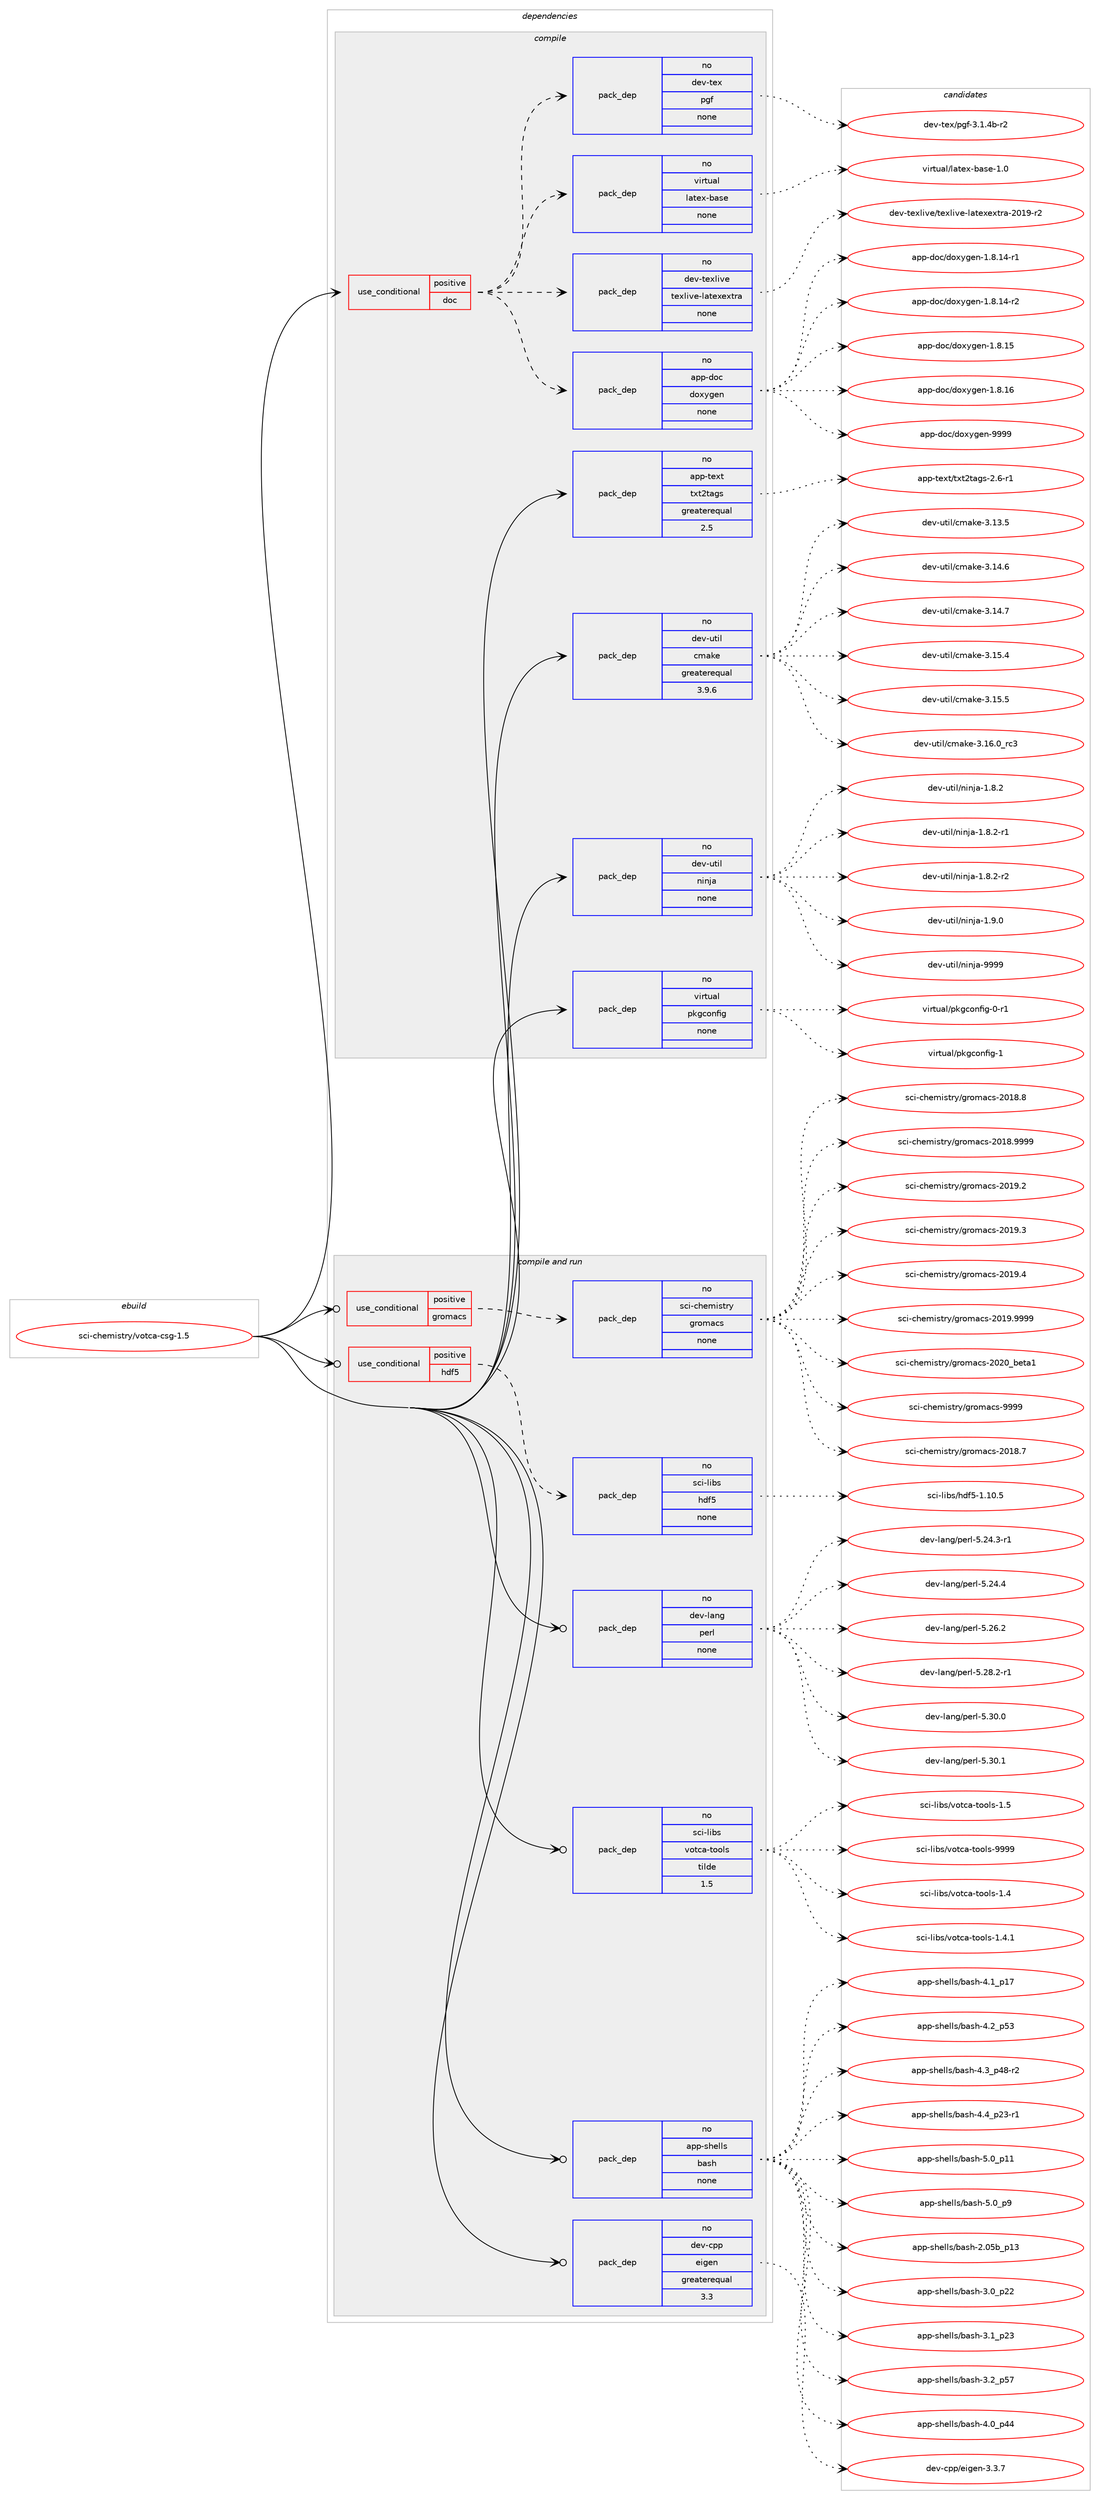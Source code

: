 digraph prolog {

# *************
# Graph options
# *************

newrank=true;
concentrate=true;
compound=true;
graph [rankdir=LR,fontname=Helvetica,fontsize=10,ranksep=1.5];#, ranksep=2.5, nodesep=0.2];
edge  [arrowhead=vee];
node  [fontname=Helvetica,fontsize=10];

# **********
# The ebuild
# **********

subgraph cluster_leftcol {
color=gray;
rank=same;
label=<<i>ebuild</i>>;
id [label="sci-chemistry/votca-csg-1.5", color=red, width=4, href="../sci-chemistry/votca-csg-1.5.svg"];
}

# ****************
# The dependencies
# ****************

subgraph cluster_midcol {
color=gray;
label=<<i>dependencies</i>>;
subgraph cluster_compile {
fillcolor="#eeeeee";
style=filled;
label=<<i>compile</i>>;
subgraph cond207102 {
dependency852376 [label=<<TABLE BORDER="0" CELLBORDER="1" CELLSPACING="0" CELLPADDING="4"><TR><TD ROWSPAN="3" CELLPADDING="10">use_conditional</TD></TR><TR><TD>positive</TD></TR><TR><TD>doc</TD></TR></TABLE>>, shape=none, color=red];
subgraph pack630227 {
dependency852377 [label=<<TABLE BORDER="0" CELLBORDER="1" CELLSPACING="0" CELLPADDING="4" WIDTH="220"><TR><TD ROWSPAN="6" CELLPADDING="30">pack_dep</TD></TR><TR><TD WIDTH="110">no</TD></TR><TR><TD>app-doc</TD></TR><TR><TD>doxygen</TD></TR><TR><TD>none</TD></TR><TR><TD></TD></TR></TABLE>>, shape=none, color=blue];
}
dependency852376:e -> dependency852377:w [weight=20,style="dashed",arrowhead="vee"];
subgraph pack630228 {
dependency852378 [label=<<TABLE BORDER="0" CELLBORDER="1" CELLSPACING="0" CELLPADDING="4" WIDTH="220"><TR><TD ROWSPAN="6" CELLPADDING="30">pack_dep</TD></TR><TR><TD WIDTH="110">no</TD></TR><TR><TD>dev-texlive</TD></TR><TR><TD>texlive-latexextra</TD></TR><TR><TD>none</TD></TR><TR><TD></TD></TR></TABLE>>, shape=none, color=blue];
}
dependency852376:e -> dependency852378:w [weight=20,style="dashed",arrowhead="vee"];
subgraph pack630229 {
dependency852379 [label=<<TABLE BORDER="0" CELLBORDER="1" CELLSPACING="0" CELLPADDING="4" WIDTH="220"><TR><TD ROWSPAN="6" CELLPADDING="30">pack_dep</TD></TR><TR><TD WIDTH="110">no</TD></TR><TR><TD>virtual</TD></TR><TR><TD>latex-base</TD></TR><TR><TD>none</TD></TR><TR><TD></TD></TR></TABLE>>, shape=none, color=blue];
}
dependency852376:e -> dependency852379:w [weight=20,style="dashed",arrowhead="vee"];
subgraph pack630230 {
dependency852380 [label=<<TABLE BORDER="0" CELLBORDER="1" CELLSPACING="0" CELLPADDING="4" WIDTH="220"><TR><TD ROWSPAN="6" CELLPADDING="30">pack_dep</TD></TR><TR><TD WIDTH="110">no</TD></TR><TR><TD>dev-tex</TD></TR><TR><TD>pgf</TD></TR><TR><TD>none</TD></TR><TR><TD></TD></TR></TABLE>>, shape=none, color=blue];
}
dependency852376:e -> dependency852380:w [weight=20,style="dashed",arrowhead="vee"];
}
id:e -> dependency852376:w [weight=20,style="solid",arrowhead="vee"];
subgraph pack630231 {
dependency852381 [label=<<TABLE BORDER="0" CELLBORDER="1" CELLSPACING="0" CELLPADDING="4" WIDTH="220"><TR><TD ROWSPAN="6" CELLPADDING="30">pack_dep</TD></TR><TR><TD WIDTH="110">no</TD></TR><TR><TD>app-text</TD></TR><TR><TD>txt2tags</TD></TR><TR><TD>greaterequal</TD></TR><TR><TD>2.5</TD></TR></TABLE>>, shape=none, color=blue];
}
id:e -> dependency852381:w [weight=20,style="solid",arrowhead="vee"];
subgraph pack630232 {
dependency852382 [label=<<TABLE BORDER="0" CELLBORDER="1" CELLSPACING="0" CELLPADDING="4" WIDTH="220"><TR><TD ROWSPAN="6" CELLPADDING="30">pack_dep</TD></TR><TR><TD WIDTH="110">no</TD></TR><TR><TD>dev-util</TD></TR><TR><TD>cmake</TD></TR><TR><TD>greaterequal</TD></TR><TR><TD>3.9.6</TD></TR></TABLE>>, shape=none, color=blue];
}
id:e -> dependency852382:w [weight=20,style="solid",arrowhead="vee"];
subgraph pack630233 {
dependency852383 [label=<<TABLE BORDER="0" CELLBORDER="1" CELLSPACING="0" CELLPADDING="4" WIDTH="220"><TR><TD ROWSPAN="6" CELLPADDING="30">pack_dep</TD></TR><TR><TD WIDTH="110">no</TD></TR><TR><TD>dev-util</TD></TR><TR><TD>ninja</TD></TR><TR><TD>none</TD></TR><TR><TD></TD></TR></TABLE>>, shape=none, color=blue];
}
id:e -> dependency852383:w [weight=20,style="solid",arrowhead="vee"];
subgraph pack630234 {
dependency852384 [label=<<TABLE BORDER="0" CELLBORDER="1" CELLSPACING="0" CELLPADDING="4" WIDTH="220"><TR><TD ROWSPAN="6" CELLPADDING="30">pack_dep</TD></TR><TR><TD WIDTH="110">no</TD></TR><TR><TD>virtual</TD></TR><TR><TD>pkgconfig</TD></TR><TR><TD>none</TD></TR><TR><TD></TD></TR></TABLE>>, shape=none, color=blue];
}
id:e -> dependency852384:w [weight=20,style="solid",arrowhead="vee"];
}
subgraph cluster_compileandrun {
fillcolor="#eeeeee";
style=filled;
label=<<i>compile and run</i>>;
subgraph cond207103 {
dependency852385 [label=<<TABLE BORDER="0" CELLBORDER="1" CELLSPACING="0" CELLPADDING="4"><TR><TD ROWSPAN="3" CELLPADDING="10">use_conditional</TD></TR><TR><TD>positive</TD></TR><TR><TD>gromacs</TD></TR></TABLE>>, shape=none, color=red];
subgraph pack630235 {
dependency852386 [label=<<TABLE BORDER="0" CELLBORDER="1" CELLSPACING="0" CELLPADDING="4" WIDTH="220"><TR><TD ROWSPAN="6" CELLPADDING="30">pack_dep</TD></TR><TR><TD WIDTH="110">no</TD></TR><TR><TD>sci-chemistry</TD></TR><TR><TD>gromacs</TD></TR><TR><TD>none</TD></TR><TR><TD></TD></TR></TABLE>>, shape=none, color=blue];
}
dependency852385:e -> dependency852386:w [weight=20,style="dashed",arrowhead="vee"];
}
id:e -> dependency852385:w [weight=20,style="solid",arrowhead="odotvee"];
subgraph cond207104 {
dependency852387 [label=<<TABLE BORDER="0" CELLBORDER="1" CELLSPACING="0" CELLPADDING="4"><TR><TD ROWSPAN="3" CELLPADDING="10">use_conditional</TD></TR><TR><TD>positive</TD></TR><TR><TD>hdf5</TD></TR></TABLE>>, shape=none, color=red];
subgraph pack630236 {
dependency852388 [label=<<TABLE BORDER="0" CELLBORDER="1" CELLSPACING="0" CELLPADDING="4" WIDTH="220"><TR><TD ROWSPAN="6" CELLPADDING="30">pack_dep</TD></TR><TR><TD WIDTH="110">no</TD></TR><TR><TD>sci-libs</TD></TR><TR><TD>hdf5</TD></TR><TR><TD>none</TD></TR><TR><TD></TD></TR></TABLE>>, shape=none, color=blue];
}
dependency852387:e -> dependency852388:w [weight=20,style="dashed",arrowhead="vee"];
}
id:e -> dependency852387:w [weight=20,style="solid",arrowhead="odotvee"];
subgraph pack630237 {
dependency852389 [label=<<TABLE BORDER="0" CELLBORDER="1" CELLSPACING="0" CELLPADDING="4" WIDTH="220"><TR><TD ROWSPAN="6" CELLPADDING="30">pack_dep</TD></TR><TR><TD WIDTH="110">no</TD></TR><TR><TD>app-shells</TD></TR><TR><TD>bash</TD></TR><TR><TD>none</TD></TR><TR><TD></TD></TR></TABLE>>, shape=none, color=blue];
}
id:e -> dependency852389:w [weight=20,style="solid",arrowhead="odotvee"];
subgraph pack630238 {
dependency852390 [label=<<TABLE BORDER="0" CELLBORDER="1" CELLSPACING="0" CELLPADDING="4" WIDTH="220"><TR><TD ROWSPAN="6" CELLPADDING="30">pack_dep</TD></TR><TR><TD WIDTH="110">no</TD></TR><TR><TD>dev-cpp</TD></TR><TR><TD>eigen</TD></TR><TR><TD>greaterequal</TD></TR><TR><TD>3.3</TD></TR></TABLE>>, shape=none, color=blue];
}
id:e -> dependency852390:w [weight=20,style="solid",arrowhead="odotvee"];
subgraph pack630239 {
dependency852391 [label=<<TABLE BORDER="0" CELLBORDER="1" CELLSPACING="0" CELLPADDING="4" WIDTH="220"><TR><TD ROWSPAN="6" CELLPADDING="30">pack_dep</TD></TR><TR><TD WIDTH="110">no</TD></TR><TR><TD>dev-lang</TD></TR><TR><TD>perl</TD></TR><TR><TD>none</TD></TR><TR><TD></TD></TR></TABLE>>, shape=none, color=blue];
}
id:e -> dependency852391:w [weight=20,style="solid",arrowhead="odotvee"];
subgraph pack630240 {
dependency852392 [label=<<TABLE BORDER="0" CELLBORDER="1" CELLSPACING="0" CELLPADDING="4" WIDTH="220"><TR><TD ROWSPAN="6" CELLPADDING="30">pack_dep</TD></TR><TR><TD WIDTH="110">no</TD></TR><TR><TD>sci-libs</TD></TR><TR><TD>votca-tools</TD></TR><TR><TD>tilde</TD></TR><TR><TD>1.5</TD></TR></TABLE>>, shape=none, color=blue];
}
id:e -> dependency852392:w [weight=20,style="solid",arrowhead="odotvee"];
}
subgraph cluster_run {
fillcolor="#eeeeee";
style=filled;
label=<<i>run</i>>;
}
}

# **************
# The candidates
# **************

subgraph cluster_choices {
rank=same;
color=gray;
label=<<i>candidates</i>>;

subgraph choice630227 {
color=black;
nodesep=1;
choice97112112451001119947100111120121103101110454946564649524511449 [label="app-doc/doxygen-1.8.14-r1", color=red, width=4,href="../app-doc/doxygen-1.8.14-r1.svg"];
choice97112112451001119947100111120121103101110454946564649524511450 [label="app-doc/doxygen-1.8.14-r2", color=red, width=4,href="../app-doc/doxygen-1.8.14-r2.svg"];
choice9711211245100111994710011112012110310111045494656464953 [label="app-doc/doxygen-1.8.15", color=red, width=4,href="../app-doc/doxygen-1.8.15.svg"];
choice9711211245100111994710011112012110310111045494656464954 [label="app-doc/doxygen-1.8.16", color=red, width=4,href="../app-doc/doxygen-1.8.16.svg"];
choice971121124510011199471001111201211031011104557575757 [label="app-doc/doxygen-9999", color=red, width=4,href="../app-doc/doxygen-9999.svg"];
dependency852377:e -> choice97112112451001119947100111120121103101110454946564649524511449:w [style=dotted,weight="100"];
dependency852377:e -> choice97112112451001119947100111120121103101110454946564649524511450:w [style=dotted,weight="100"];
dependency852377:e -> choice9711211245100111994710011112012110310111045494656464953:w [style=dotted,weight="100"];
dependency852377:e -> choice9711211245100111994710011112012110310111045494656464954:w [style=dotted,weight="100"];
dependency852377:e -> choice971121124510011199471001111201211031011104557575757:w [style=dotted,weight="100"];
}
subgraph choice630228 {
color=black;
nodesep=1;
choice100101118451161011201081051181014711610112010810511810145108971161011201011201161149745504849574511450 [label="dev-texlive/texlive-latexextra-2019-r2", color=red, width=4,href="../dev-texlive/texlive-latexextra-2019-r2.svg"];
dependency852378:e -> choice100101118451161011201081051181014711610112010810511810145108971161011201011201161149745504849574511450:w [style=dotted,weight="100"];
}
subgraph choice630229 {
color=black;
nodesep=1;
choice11810511411611797108471089711610112045989711510145494648 [label="virtual/latex-base-1.0", color=red, width=4,href="../virtual/latex-base-1.0.svg"];
dependency852379:e -> choice11810511411611797108471089711610112045989711510145494648:w [style=dotted,weight="100"];
}
subgraph choice630230 {
color=black;
nodesep=1;
choice1001011184511610112047112103102455146494652984511450 [label="dev-tex/pgf-3.1.4b-r2", color=red, width=4,href="../dev-tex/pgf-3.1.4b-r2.svg"];
dependency852380:e -> choice1001011184511610112047112103102455146494652984511450:w [style=dotted,weight="100"];
}
subgraph choice630231 {
color=black;
nodesep=1;
choice9711211245116101120116471161201165011697103115455046544511449 [label="app-text/txt2tags-2.6-r1", color=red, width=4,href="../app-text/txt2tags-2.6-r1.svg"];
dependency852381:e -> choice9711211245116101120116471161201165011697103115455046544511449:w [style=dotted,weight="100"];
}
subgraph choice630232 {
color=black;
nodesep=1;
choice1001011184511711610510847991099710710145514649514653 [label="dev-util/cmake-3.13.5", color=red, width=4,href="../dev-util/cmake-3.13.5.svg"];
choice1001011184511711610510847991099710710145514649524654 [label="dev-util/cmake-3.14.6", color=red, width=4,href="../dev-util/cmake-3.14.6.svg"];
choice1001011184511711610510847991099710710145514649524655 [label="dev-util/cmake-3.14.7", color=red, width=4,href="../dev-util/cmake-3.14.7.svg"];
choice1001011184511711610510847991099710710145514649534652 [label="dev-util/cmake-3.15.4", color=red, width=4,href="../dev-util/cmake-3.15.4.svg"];
choice1001011184511711610510847991099710710145514649534653 [label="dev-util/cmake-3.15.5", color=red, width=4,href="../dev-util/cmake-3.15.5.svg"];
choice1001011184511711610510847991099710710145514649544648951149951 [label="dev-util/cmake-3.16.0_rc3", color=red, width=4,href="../dev-util/cmake-3.16.0_rc3.svg"];
dependency852382:e -> choice1001011184511711610510847991099710710145514649514653:w [style=dotted,weight="100"];
dependency852382:e -> choice1001011184511711610510847991099710710145514649524654:w [style=dotted,weight="100"];
dependency852382:e -> choice1001011184511711610510847991099710710145514649524655:w [style=dotted,weight="100"];
dependency852382:e -> choice1001011184511711610510847991099710710145514649534652:w [style=dotted,weight="100"];
dependency852382:e -> choice1001011184511711610510847991099710710145514649534653:w [style=dotted,weight="100"];
dependency852382:e -> choice1001011184511711610510847991099710710145514649544648951149951:w [style=dotted,weight="100"];
}
subgraph choice630233 {
color=black;
nodesep=1;
choice100101118451171161051084711010511010697454946564650 [label="dev-util/ninja-1.8.2", color=red, width=4,href="../dev-util/ninja-1.8.2.svg"];
choice1001011184511711610510847110105110106974549465646504511449 [label="dev-util/ninja-1.8.2-r1", color=red, width=4,href="../dev-util/ninja-1.8.2-r1.svg"];
choice1001011184511711610510847110105110106974549465646504511450 [label="dev-util/ninja-1.8.2-r2", color=red, width=4,href="../dev-util/ninja-1.8.2-r2.svg"];
choice100101118451171161051084711010511010697454946574648 [label="dev-util/ninja-1.9.0", color=red, width=4,href="../dev-util/ninja-1.9.0.svg"];
choice1001011184511711610510847110105110106974557575757 [label="dev-util/ninja-9999", color=red, width=4,href="../dev-util/ninja-9999.svg"];
dependency852383:e -> choice100101118451171161051084711010511010697454946564650:w [style=dotted,weight="100"];
dependency852383:e -> choice1001011184511711610510847110105110106974549465646504511449:w [style=dotted,weight="100"];
dependency852383:e -> choice1001011184511711610510847110105110106974549465646504511450:w [style=dotted,weight="100"];
dependency852383:e -> choice100101118451171161051084711010511010697454946574648:w [style=dotted,weight="100"];
dependency852383:e -> choice1001011184511711610510847110105110106974557575757:w [style=dotted,weight="100"];
}
subgraph choice630234 {
color=black;
nodesep=1;
choice11810511411611797108471121071039911111010210510345484511449 [label="virtual/pkgconfig-0-r1", color=red, width=4,href="../virtual/pkgconfig-0-r1.svg"];
choice1181051141161179710847112107103991111101021051034549 [label="virtual/pkgconfig-1", color=red, width=4,href="../virtual/pkgconfig-1.svg"];
dependency852384:e -> choice11810511411611797108471121071039911111010210510345484511449:w [style=dotted,weight="100"];
dependency852384:e -> choice1181051141161179710847112107103991111101021051034549:w [style=dotted,weight="100"];
}
subgraph choice630235 {
color=black;
nodesep=1;
choice11599105459910410110910511511611412147103114111109979911545504849564655 [label="sci-chemistry/gromacs-2018.7", color=red, width=4,href="../sci-chemistry/gromacs-2018.7.svg"];
choice11599105459910410110910511511611412147103114111109979911545504849564656 [label="sci-chemistry/gromacs-2018.8", color=red, width=4,href="../sci-chemistry/gromacs-2018.8.svg"];
choice11599105459910410110910511511611412147103114111109979911545504849564657575757 [label="sci-chemistry/gromacs-2018.9999", color=red, width=4,href="../sci-chemistry/gromacs-2018.9999.svg"];
choice11599105459910410110910511511611412147103114111109979911545504849574650 [label="sci-chemistry/gromacs-2019.2", color=red, width=4,href="../sci-chemistry/gromacs-2019.2.svg"];
choice11599105459910410110910511511611412147103114111109979911545504849574651 [label="sci-chemistry/gromacs-2019.3", color=red, width=4,href="../sci-chemistry/gromacs-2019.3.svg"];
choice11599105459910410110910511511611412147103114111109979911545504849574652 [label="sci-chemistry/gromacs-2019.4", color=red, width=4,href="../sci-chemistry/gromacs-2019.4.svg"];
choice11599105459910410110910511511611412147103114111109979911545504849574657575757 [label="sci-chemistry/gromacs-2019.9999", color=red, width=4,href="../sci-chemistry/gromacs-2019.9999.svg"];
choice115991054599104101109105115116114121471031141111099799115455048504895981011169749 [label="sci-chemistry/gromacs-2020_beta1", color=red, width=4,href="../sci-chemistry/gromacs-2020_beta1.svg"];
choice1159910545991041011091051151161141214710311411110997991154557575757 [label="sci-chemistry/gromacs-9999", color=red, width=4,href="../sci-chemistry/gromacs-9999.svg"];
dependency852386:e -> choice11599105459910410110910511511611412147103114111109979911545504849564655:w [style=dotted,weight="100"];
dependency852386:e -> choice11599105459910410110910511511611412147103114111109979911545504849564656:w [style=dotted,weight="100"];
dependency852386:e -> choice11599105459910410110910511511611412147103114111109979911545504849564657575757:w [style=dotted,weight="100"];
dependency852386:e -> choice11599105459910410110910511511611412147103114111109979911545504849574650:w [style=dotted,weight="100"];
dependency852386:e -> choice11599105459910410110910511511611412147103114111109979911545504849574651:w [style=dotted,weight="100"];
dependency852386:e -> choice11599105459910410110910511511611412147103114111109979911545504849574652:w [style=dotted,weight="100"];
dependency852386:e -> choice11599105459910410110910511511611412147103114111109979911545504849574657575757:w [style=dotted,weight="100"];
dependency852386:e -> choice115991054599104101109105115116114121471031141111099799115455048504895981011169749:w [style=dotted,weight="100"];
dependency852386:e -> choice1159910545991041011091051151161141214710311411110997991154557575757:w [style=dotted,weight="100"];
}
subgraph choice630236 {
color=black;
nodesep=1;
choice115991054510810598115471041001025345494649484653 [label="sci-libs/hdf5-1.10.5", color=red, width=4,href="../sci-libs/hdf5-1.10.5.svg"];
dependency852388:e -> choice115991054510810598115471041001025345494649484653:w [style=dotted,weight="100"];
}
subgraph choice630237 {
color=black;
nodesep=1;
choice9711211245115104101108108115479897115104455046485398951124951 [label="app-shells/bash-2.05b_p13", color=red, width=4,href="../app-shells/bash-2.05b_p13.svg"];
choice971121124511510410110810811547989711510445514648951125050 [label="app-shells/bash-3.0_p22", color=red, width=4,href="../app-shells/bash-3.0_p22.svg"];
choice971121124511510410110810811547989711510445514649951125051 [label="app-shells/bash-3.1_p23", color=red, width=4,href="../app-shells/bash-3.1_p23.svg"];
choice971121124511510410110810811547989711510445514650951125355 [label="app-shells/bash-3.2_p57", color=red, width=4,href="../app-shells/bash-3.2_p57.svg"];
choice971121124511510410110810811547989711510445524648951125252 [label="app-shells/bash-4.0_p44", color=red, width=4,href="../app-shells/bash-4.0_p44.svg"];
choice971121124511510410110810811547989711510445524649951124955 [label="app-shells/bash-4.1_p17", color=red, width=4,href="../app-shells/bash-4.1_p17.svg"];
choice971121124511510410110810811547989711510445524650951125351 [label="app-shells/bash-4.2_p53", color=red, width=4,href="../app-shells/bash-4.2_p53.svg"];
choice9711211245115104101108108115479897115104455246519511252564511450 [label="app-shells/bash-4.3_p48-r2", color=red, width=4,href="../app-shells/bash-4.3_p48-r2.svg"];
choice9711211245115104101108108115479897115104455246529511250514511449 [label="app-shells/bash-4.4_p23-r1", color=red, width=4,href="../app-shells/bash-4.4_p23-r1.svg"];
choice971121124511510410110810811547989711510445534648951124949 [label="app-shells/bash-5.0_p11", color=red, width=4,href="../app-shells/bash-5.0_p11.svg"];
choice9711211245115104101108108115479897115104455346489511257 [label="app-shells/bash-5.0_p9", color=red, width=4,href="../app-shells/bash-5.0_p9.svg"];
dependency852389:e -> choice9711211245115104101108108115479897115104455046485398951124951:w [style=dotted,weight="100"];
dependency852389:e -> choice971121124511510410110810811547989711510445514648951125050:w [style=dotted,weight="100"];
dependency852389:e -> choice971121124511510410110810811547989711510445514649951125051:w [style=dotted,weight="100"];
dependency852389:e -> choice971121124511510410110810811547989711510445514650951125355:w [style=dotted,weight="100"];
dependency852389:e -> choice971121124511510410110810811547989711510445524648951125252:w [style=dotted,weight="100"];
dependency852389:e -> choice971121124511510410110810811547989711510445524649951124955:w [style=dotted,weight="100"];
dependency852389:e -> choice971121124511510410110810811547989711510445524650951125351:w [style=dotted,weight="100"];
dependency852389:e -> choice9711211245115104101108108115479897115104455246519511252564511450:w [style=dotted,weight="100"];
dependency852389:e -> choice9711211245115104101108108115479897115104455246529511250514511449:w [style=dotted,weight="100"];
dependency852389:e -> choice971121124511510410110810811547989711510445534648951124949:w [style=dotted,weight="100"];
dependency852389:e -> choice9711211245115104101108108115479897115104455346489511257:w [style=dotted,weight="100"];
}
subgraph choice630238 {
color=black;
nodesep=1;
choice100101118459911211247101105103101110455146514655 [label="dev-cpp/eigen-3.3.7", color=red, width=4,href="../dev-cpp/eigen-3.3.7.svg"];
dependency852390:e -> choice100101118459911211247101105103101110455146514655:w [style=dotted,weight="100"];
}
subgraph choice630239 {
color=black;
nodesep=1;
choice100101118451089711010347112101114108455346505246514511449 [label="dev-lang/perl-5.24.3-r1", color=red, width=4,href="../dev-lang/perl-5.24.3-r1.svg"];
choice10010111845108971101034711210111410845534650524652 [label="dev-lang/perl-5.24.4", color=red, width=4,href="../dev-lang/perl-5.24.4.svg"];
choice10010111845108971101034711210111410845534650544650 [label="dev-lang/perl-5.26.2", color=red, width=4,href="../dev-lang/perl-5.26.2.svg"];
choice100101118451089711010347112101114108455346505646504511449 [label="dev-lang/perl-5.28.2-r1", color=red, width=4,href="../dev-lang/perl-5.28.2-r1.svg"];
choice10010111845108971101034711210111410845534651484648 [label="dev-lang/perl-5.30.0", color=red, width=4,href="../dev-lang/perl-5.30.0.svg"];
choice10010111845108971101034711210111410845534651484649 [label="dev-lang/perl-5.30.1", color=red, width=4,href="../dev-lang/perl-5.30.1.svg"];
dependency852391:e -> choice100101118451089711010347112101114108455346505246514511449:w [style=dotted,weight="100"];
dependency852391:e -> choice10010111845108971101034711210111410845534650524652:w [style=dotted,weight="100"];
dependency852391:e -> choice10010111845108971101034711210111410845534650544650:w [style=dotted,weight="100"];
dependency852391:e -> choice100101118451089711010347112101114108455346505646504511449:w [style=dotted,weight="100"];
dependency852391:e -> choice10010111845108971101034711210111410845534651484648:w [style=dotted,weight="100"];
dependency852391:e -> choice10010111845108971101034711210111410845534651484649:w [style=dotted,weight="100"];
}
subgraph choice630240 {
color=black;
nodesep=1;
choice1159910545108105981154711811111699974511611111110811545494652 [label="sci-libs/votca-tools-1.4", color=red, width=4,href="../sci-libs/votca-tools-1.4.svg"];
choice11599105451081059811547118111116999745116111111108115454946524649 [label="sci-libs/votca-tools-1.4.1", color=red, width=4,href="../sci-libs/votca-tools-1.4.1.svg"];
choice1159910545108105981154711811111699974511611111110811545494653 [label="sci-libs/votca-tools-1.5", color=red, width=4,href="../sci-libs/votca-tools-1.5.svg"];
choice115991054510810598115471181111169997451161111111081154557575757 [label="sci-libs/votca-tools-9999", color=red, width=4,href="../sci-libs/votca-tools-9999.svg"];
dependency852392:e -> choice1159910545108105981154711811111699974511611111110811545494652:w [style=dotted,weight="100"];
dependency852392:e -> choice11599105451081059811547118111116999745116111111108115454946524649:w [style=dotted,weight="100"];
dependency852392:e -> choice1159910545108105981154711811111699974511611111110811545494653:w [style=dotted,weight="100"];
dependency852392:e -> choice115991054510810598115471181111169997451161111111081154557575757:w [style=dotted,weight="100"];
}
}

}
